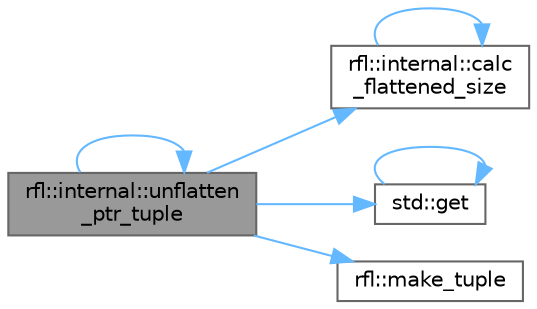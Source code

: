 digraph "rfl::internal::unflatten_ptr_tuple"
{
 // LATEX_PDF_SIZE
  bgcolor="transparent";
  edge [fontname=Helvetica,fontsize=10,labelfontname=Helvetica,labelfontsize=10];
  node [fontname=Helvetica,fontsize=10,shape=box,height=0.2,width=0.4];
  rankdir="LR";
  Node1 [id="Node000001",label="rfl::internal::unflatten\l_ptr_tuple",height=0.2,width=0.4,color="gray40", fillcolor="grey60", style="filled", fontcolor="black",tooltip=" "];
  Node1 -> Node2 [id="edge7_Node000001_Node000002",color="steelblue1",style="solid",tooltip=" "];
  Node2 [id="Node000002",label="rfl::internal::calc\l_flattened_size",height=0.2,width=0.4,color="grey40", fillcolor="white", style="filled",URL="$namespacerfl_1_1internal.html#aeafc3ac45eed08b93136a6cee55e2c2a",tooltip=" "];
  Node2 -> Node2 [id="edge8_Node000002_Node000002",color="steelblue1",style="solid",tooltip=" "];
  Node1 -> Node3 [id="edge9_Node000001_Node000003",color="steelblue1",style="solid",tooltip=" "];
  Node3 [id="Node000003",label="std::get",height=0.2,width=0.4,color="grey40", fillcolor="white", style="filled",URL="$namespacestd.html#aae41d8280b7ccc3f0e0a0be2dab21c8f",tooltip="Gets an element by index."];
  Node3 -> Node3 [id="edge10_Node000003_Node000003",color="steelblue1",style="solid",tooltip=" "];
  Node1 -> Node4 [id="edge11_Node000001_Node000004",color="steelblue1",style="solid",tooltip=" "];
  Node4 [id="Node000004",label="rfl::make_tuple",height=0.2,width=0.4,color="grey40", fillcolor="white", style="filled",URL="$namespacerfl.html#ac71a9ec8b4d8fd347719083ec38c00f9",tooltip=" "];
  Node1 -> Node1 [id="edge12_Node000001_Node000001",color="steelblue1",style="solid",tooltip=" "];
}
